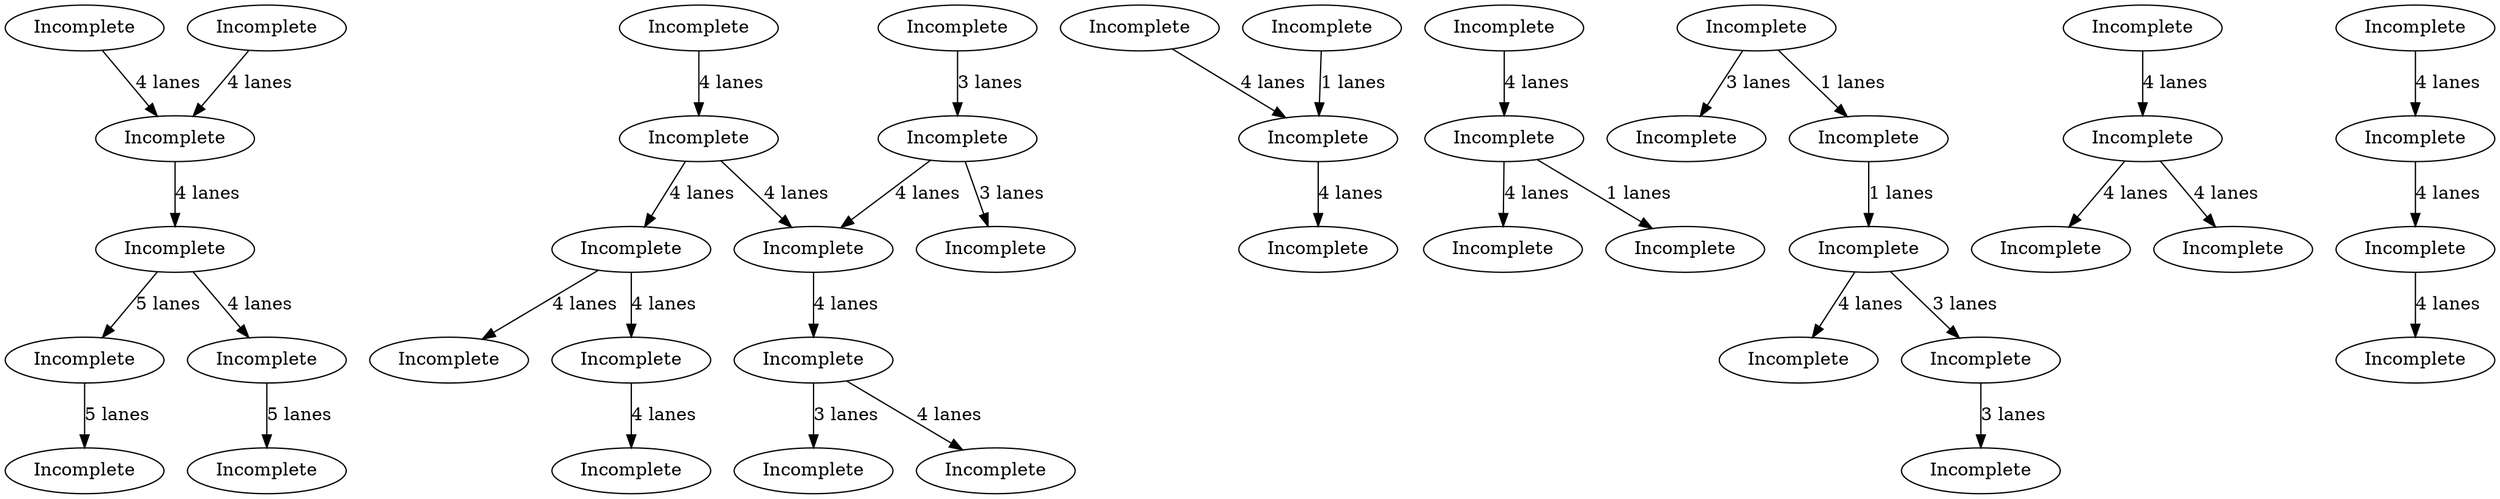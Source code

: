 digraph {
    0 [ label = "Incomplete" ]
    1 [ label = "Incomplete" ]
    2 [ label = "Incomplete" ]
    3 [ label = "Incomplete" ]
    4 [ label = "Incomplete" ]
    5 [ label = "Incomplete" ]
    6 [ label = "Incomplete" ]
    7 [ label = "Incomplete" ]
    8 [ label = "Incomplete" ]
    9 [ label = "Incomplete" ]
    10 [ label = "Incomplete" ]
    11 [ label = "Incomplete" ]
    12 [ label = "Incomplete" ]
    13 [ label = "Incomplete" ]
    14 [ label = "Incomplete" ]
    15 [ label = "Incomplete" ]
    16 [ label = "Incomplete" ]
    17 [ label = "Incomplete" ]
    18 [ label = "Incomplete" ]
    19 [ label = "Incomplete" ]
    20 [ label = "Incomplete" ]
    21 [ label = "Incomplete" ]
    22 [ label = "Incomplete" ]
    23 [ label = "Incomplete" ]
    24 [ label = "Incomplete" ]
    25 [ label = "Incomplete" ]
    26 [ label = "Incomplete" ]
    27 [ label = "Incomplete" ]
    28 [ label = "Incomplete" ]
    29 [ label = "Incomplete" ]
    30 [ label = "Incomplete" ]
    31 [ label = "Incomplete" ]
    32 [ label = "Incomplete" ]
    33 [ label = "Incomplete" ]
    34 [ label = "Incomplete" ]
    35 [ label = "Incomplete" ]
    36 [ label = "Incomplete" ]
    37 [ label = "Incomplete" ]
    38 [ label = "Incomplete" ]
    39 [ label = "Incomplete" ]
    40 [ label = "Incomplete" ]
    41 [ label = "Incomplete" ]
    42 [ label = "Incomplete" ]
    43 [ label = "Incomplete" ]
    6 -> 4 [ label = "1 lanes" ]
    3 -> 32 [ label = "4 lanes" ]
    9 -> 7 [ label = "3 lanes" ]
    4 -> 2 [ label = "4 lanes" ]
    29 -> 10 [ label = "1 lanes" ]
    35 -> 34 [ label = "5 lanes" ]
    13 -> 30 [ label = "3 lanes" ]
    5 -> 4 [ label = "4 lanes" ]
    36 -> 14 [ label = "4 lanes" ]
    19 -> 18 [ label = "4 lanes" ]
    20 -> 1 [ label = "3 lanes" ]
    20 -> 22 [ label = "4 lanes" ]
    21 -> 37 [ label = "4 lanes" ]
    37 -> 20 [ label = "4 lanes" ]
    41 -> 42 [ label = "4 lanes" ]
    26 -> 27 [ label = "4 lanes" ]
    40 -> 17 [ label = "3 lanes" ]
    38 -> 0 [ label = "5 lanes" ]
    9 -> 29 [ label = "1 lanes" ]
    10 -> 13 [ label = "3 lanes" ]
    39 -> 26 [ label = "4 lanes" ]
    32 -> 33 [ label = "1 lanes" ]
    28 -> 40 [ label = "3 lanes" ]
    14 -> 15 [ label = "4 lanes" ]
    24 -> 18 [ label = "4 lanes" ]
    21 -> 25 [ label = "4 lanes" ]
    23 -> 21 [ label = "4 lanes" ]
    25 -> 31 [ label = "4 lanes" ]
    27 -> 43 [ label = "4 lanes" ]
    40 -> 37 [ label = "4 lanes" ]
    18 -> 11 [ label = "4 lanes" ]
    10 -> 12 [ label = "4 lanes" ]
    11 -> 38 [ label = "4 lanes" ]
    11 -> 35 [ label = "5 lanes" ]
    32 -> 8 [ label = "4 lanes" ]
    25 -> 41 [ label = "4 lanes" ]
    14 -> 16 [ label = "4 lanes" ]
}
